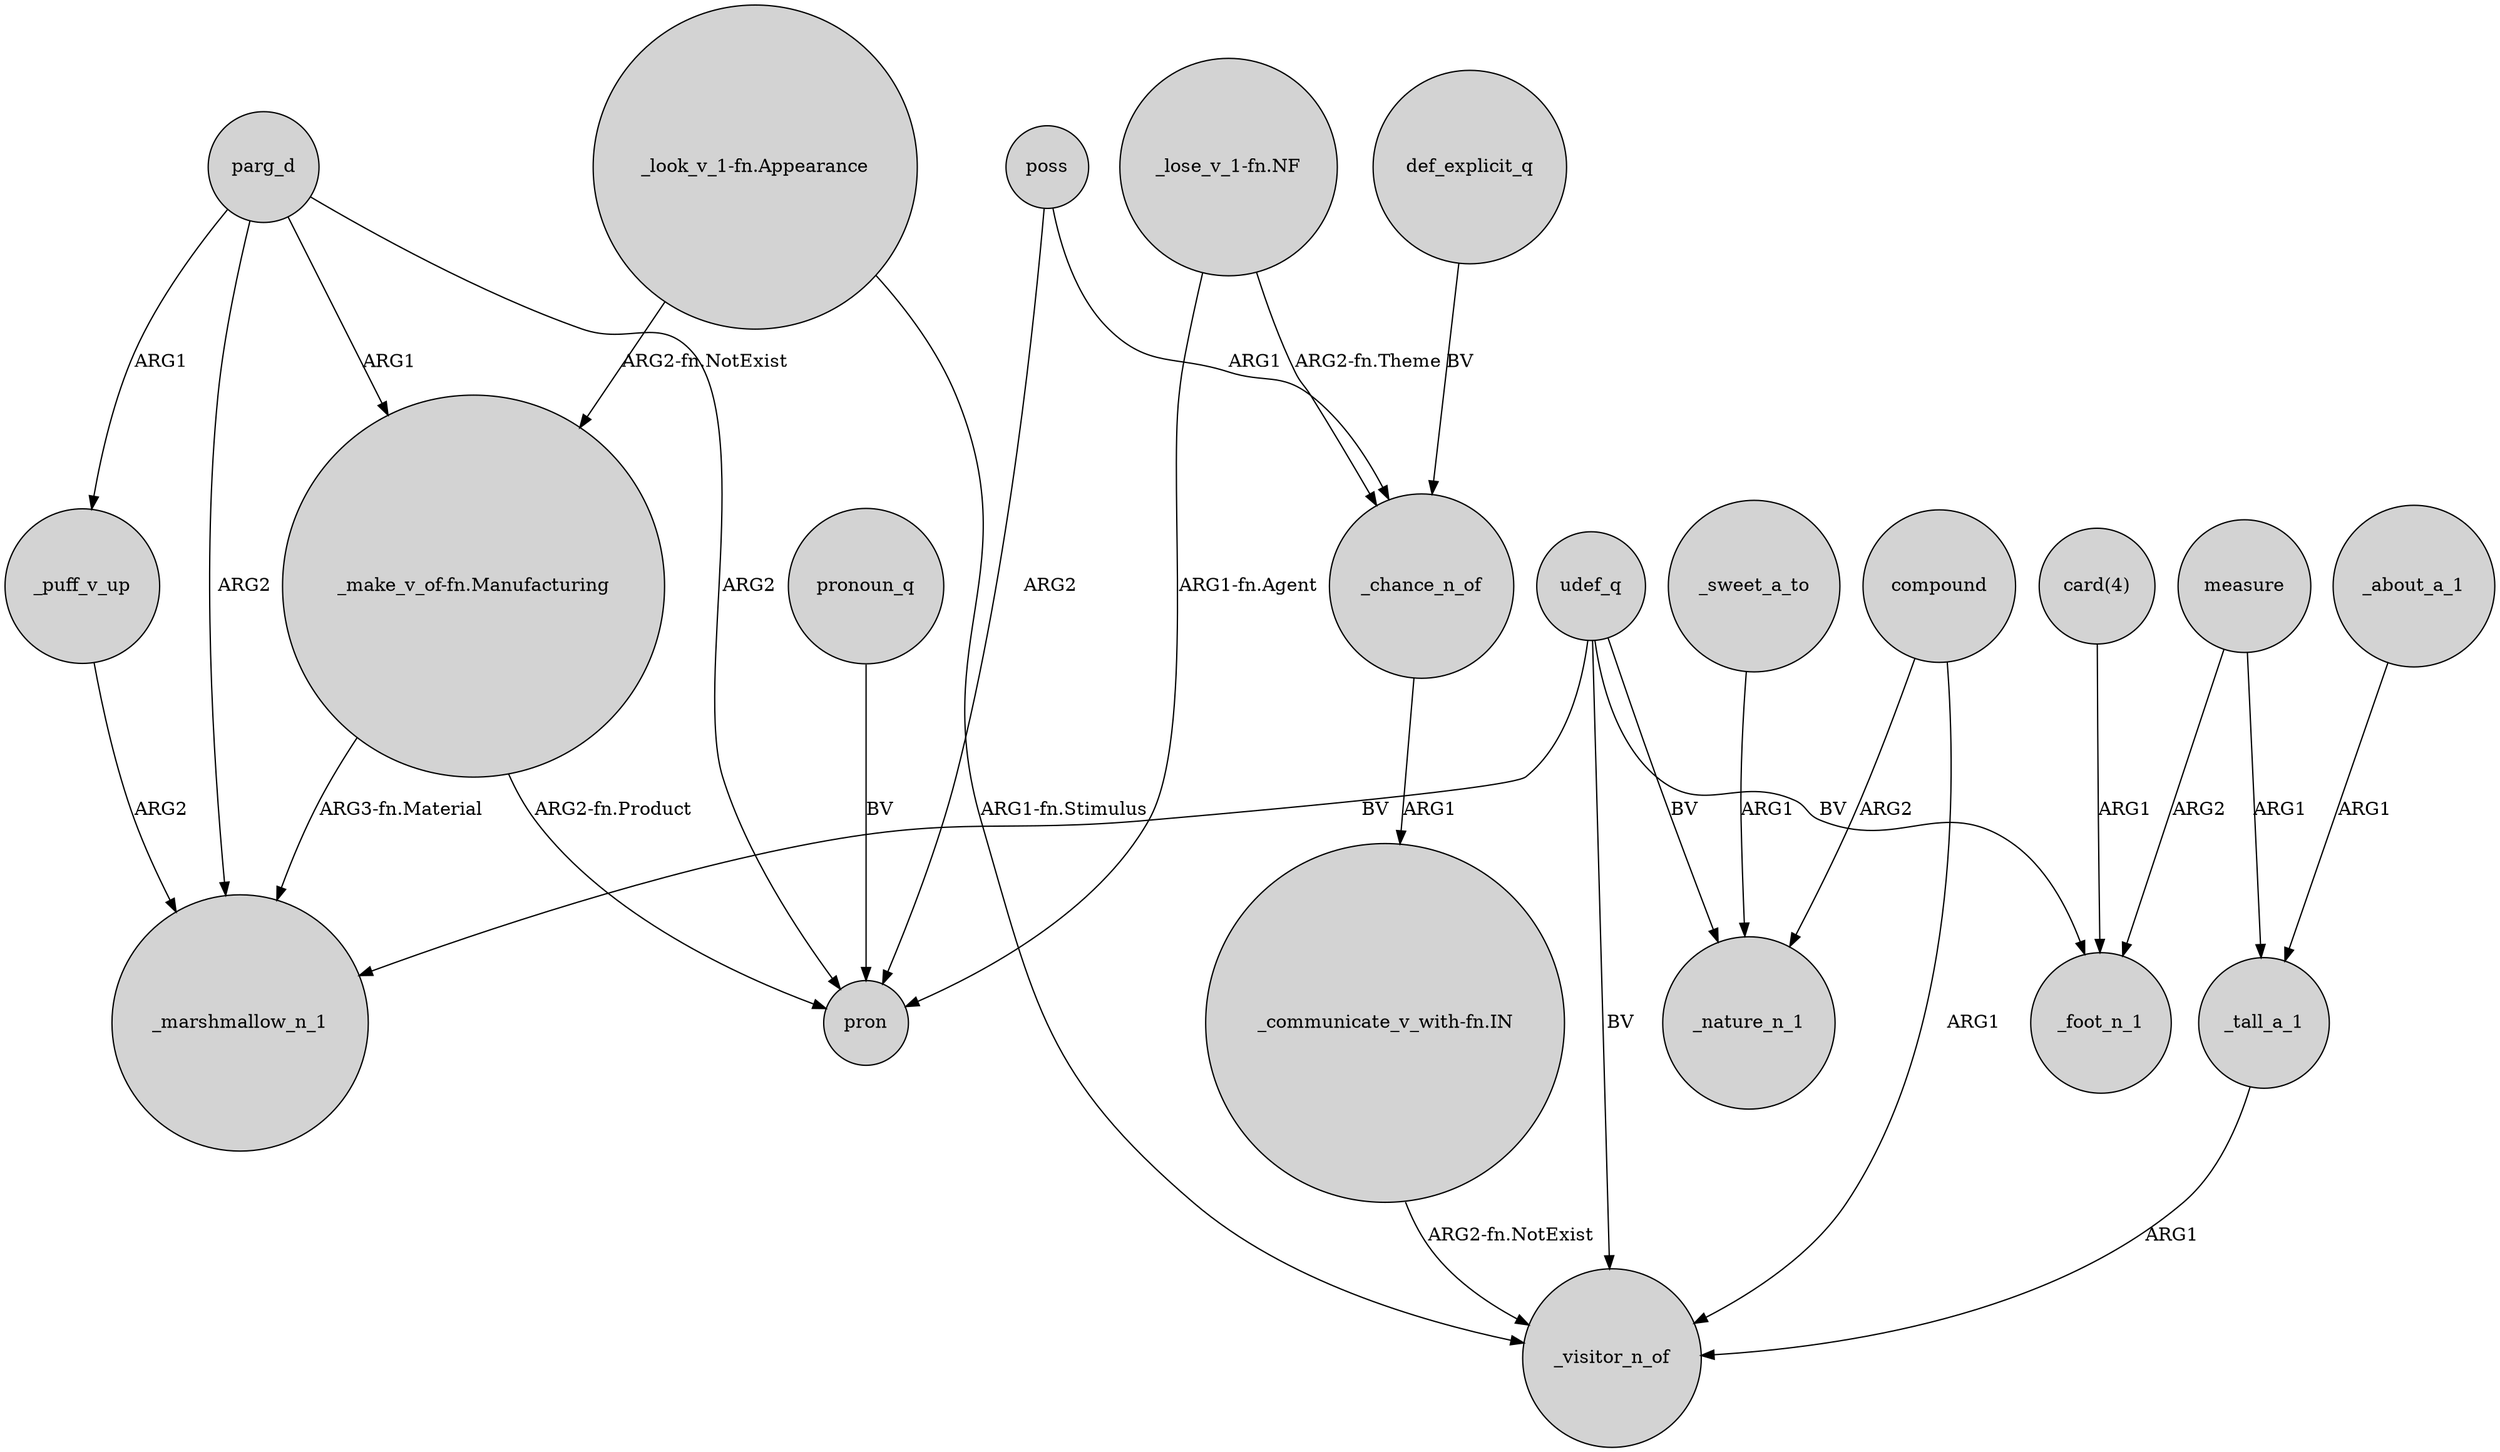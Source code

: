 digraph {
	node [shape=circle style=filled]
	udef_q -> _marshmallow_n_1 [label=BV]
	udef_q -> _visitor_n_of [label=BV]
	compound -> _nature_n_1 [label=ARG2]
	_chance_n_of -> "_communicate_v_with-fn.IN" [label=ARG1]
	poss -> pron [label=ARG2]
	measure -> _foot_n_1 [label=ARG2]
	_puff_v_up -> _marshmallow_n_1 [label=ARG2]
	udef_q -> _nature_n_1 [label=BV]
	"_lose_v_1-fn.NF" -> pron [label="ARG1-fn.Agent"]
	measure -> _tall_a_1 [label=ARG1]
	parg_d -> pron [label=ARG2]
	"_lose_v_1-fn.NF" -> _chance_n_of [label="ARG2-fn.Theme"]
	parg_d -> _marshmallow_n_1 [label=ARG2]
	pronoun_q -> pron [label=BV]
	udef_q -> _foot_n_1 [label=BV]
	"_look_v_1-fn.Appearance" -> _visitor_n_of [label="ARG1-fn.Stimulus"]
	poss -> _chance_n_of [label=ARG1]
	"_make_v_of-fn.Manufacturing" -> pron [label="ARG2-fn.Product"]
	"card(4)" -> _foot_n_1 [label=ARG1]
	def_explicit_q -> _chance_n_of [label=BV]
	compound -> _visitor_n_of [label=ARG1]
	"_make_v_of-fn.Manufacturing" -> _marshmallow_n_1 [label="ARG3-fn.Material"]
	_about_a_1 -> _tall_a_1 [label=ARG1]
	parg_d -> "_make_v_of-fn.Manufacturing" [label=ARG1]
	parg_d -> _puff_v_up [label=ARG1]
	"_look_v_1-fn.Appearance" -> "_make_v_of-fn.Manufacturing" [label="ARG2-fn.NotExist"]
	"_communicate_v_with-fn.IN" -> _visitor_n_of [label="ARG2-fn.NotExist"]
	_tall_a_1 -> _visitor_n_of [label=ARG1]
	_sweet_a_to -> _nature_n_1 [label=ARG1]
}
